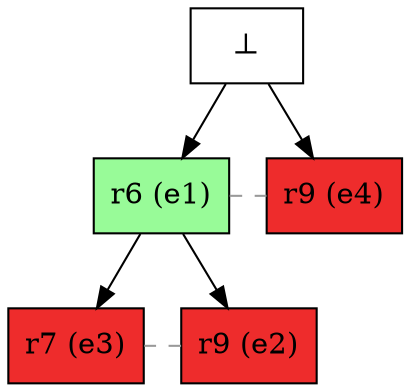 digraph test {
  e1 -> e3;
  e1 -> e2;
  e0 -> e1;
  e0 -> e4;

//conflicts
  e1 -> e4 [arrowhead=none color=gray60 style=dashed constraint=false];
  e2 -> e3 [arrowhead=none color=gray60 style=dashed constraint=false];

  e1 [fillcolor=palegreen label="r6 (e1)" shape=box style=filled];
  e2 [fillcolor=firebrick2 label="r9 (e2)" shape=box style=filled];
  e3 [fillcolor=firebrick2 label="r7 (e3)" shape=box style=filled];
  e4 [fillcolor=firebrick2 label="r9 (e4)" shape=box style=filled];
  e0 [fillcolor=white label="⊥" shape=box style=filled];
}
